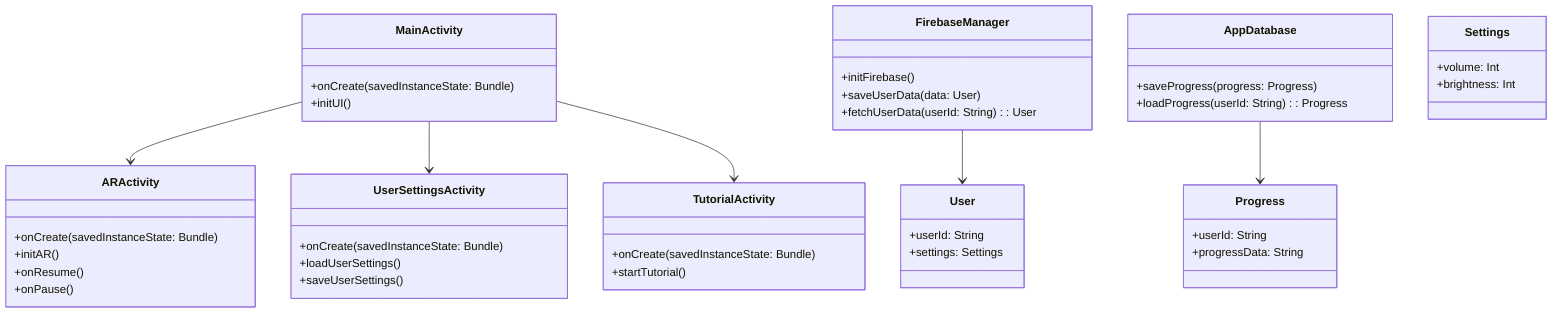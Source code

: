 classDiagram
    class MainActivity {
        +onCreate(savedInstanceState: Bundle)
        +initUI()
    }
    class ARActivity {
        +onCreate(savedInstanceState: Bundle)
        +initAR()
        +onResume()
        +onPause()
    }
    class FirebaseManager {
        +initFirebase()
        +saveUserData(data: User)
        +fetchUserData(userId: String): User
    }
    class UserSettingsActivity {
        +onCreate(savedInstanceState: Bundle)
        +loadUserSettings()
        +saveUserSettings()
    }
    class TutorialActivity {
        +onCreate(savedInstanceState: Bundle)
        +startTutorial()
    }
    class AppDatabase {
        +saveProgress(progress: Progress)
        +loadProgress(userId: String): Progress
    }
    class User {
        +userId: String
        +settings: Settings
    }
    class Progress {
        +userId: String
        +progressData: String
    }
    class Settings {
        +volume: Int
        +brightness: Int
    }
    MainActivity --> ARActivity
    MainActivity --> UserSettingsActivity
    MainActivity --> TutorialActivity
    FirebaseManager --> User
    AppDatabase --> Progress